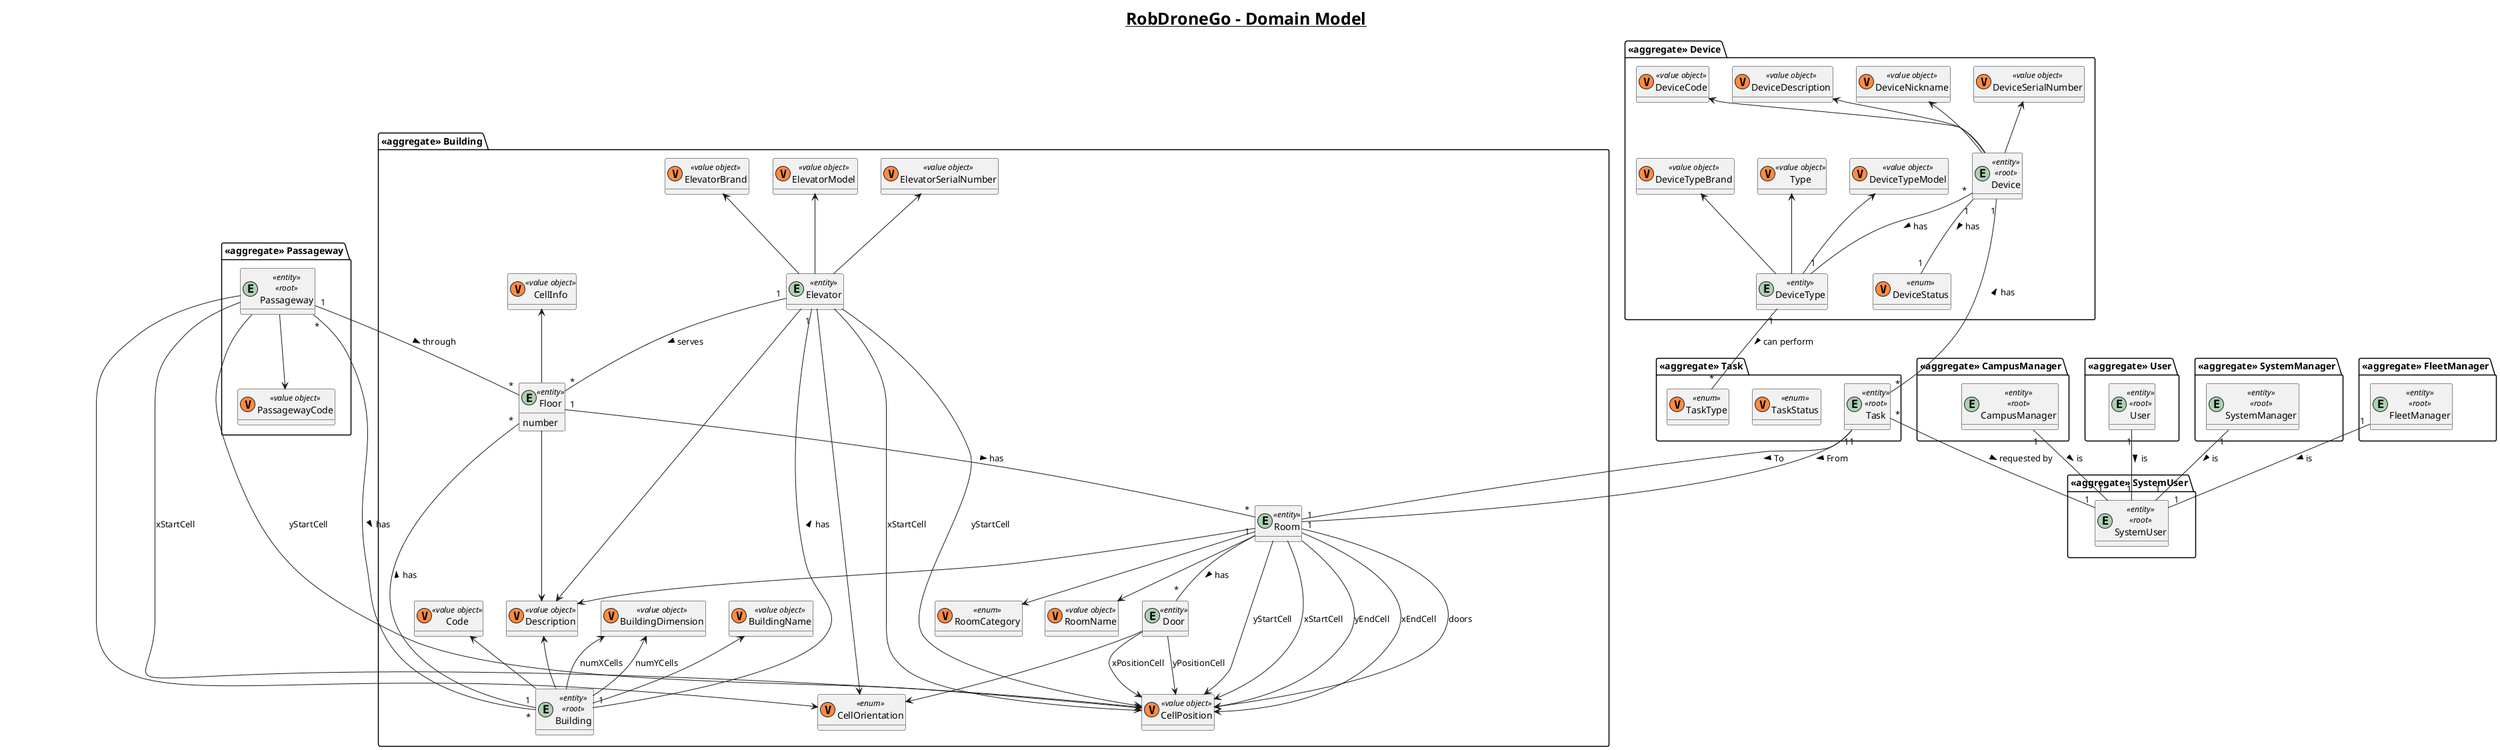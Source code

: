 @startuml

skinparam titleFontSize 25
title <u>RobDroneGo - Domain Model</u>

hide methods
skinparam classAttributeIconSize 0

'Passageway aggregate
package "<<aggregate>> Passageway" {
    entity Passageway <<entity>> <<root>>
    class PassagewayCode <<(V, #FF8B40) value object>>
}

'Building aggregate
package "<<aggregate>> Building" {
    entity Building <<entity>> <<root>>
    class Code <<(V, #FF8B40) value object>>
    class BuildingName <<(V, #FF8B40) value object>>
    class Description <<(V, #FF8B40) value object>>
    class BuildingDimension <<(V, #FF8B40) value object>>

    entity Floor <<entity>> {
        number
    }
    class CellInfo <<(V, #FF8B40) value object>>

    entity Elevator <<entity>>
    class ElevatorBrand <<(V, #FF8B40) value object>>
    class ElevatorModel <<(V, #FF8B40) value object>>
    class ElevatorSerialNumber <<(V, #FF8B40) value object>>

    class CellOrientation <<(V, #FF8B40) enum>>

    class RoomCategory <<(V, #FF8B40) enum>>

    entity Room <<entity>>
    class RoomName <<(V, #FF8B40) value object>>

    entity Door <<entity>>

    class CellPosition <<(V, #FF8B40) value object>>
}

Building -up-> Code
Building -up-> BuildingName
Building -up-> Description
Building -up-> BuildingDimension : numXCells
Building -up-> BuildingDimension : numYCells

Floor -up-> Description
Floor -up-> CellInfo

Room --> RoomName
Room --> RoomCategory
Room --> Description
Room --> CellPosition : yStartCell
Room --> CellPosition : xStartCell
Room --> CellPosition : yEndCell
Room --> CellPosition : xEndCell
Room --> CellPosition : doors

Door --> CellPosition : yPositionCell
Door --> CellPosition : xPositionCell
Door --> CellOrientation

Elevator -up-> Description
Elevator -up-> ElevatorBrand
Elevator -up-> ElevatorModel
Elevator -up-> ElevatorSerialNumber
Elevator --> CellOrientation
Elevator --> CellPosition : xStartCell
Elevator --> CellPosition : yStartCell

Passageway --> PassagewayCode
Passageway --> CellOrientation
Passageway --> CellPosition : xStartCell
Passageway --> CellPosition : yStartCell

Building "1" -- "1" Elevator : has >
Building "1" -- "*" Floor : has >

Elevator "1" -- "*" Floor : serves >

Passageway "*" -- "*" Building : has >
Passageway "1" -- "*" Floor : through >

Floor "1" -- "*" Room : has >

Room "1" -- "*" Door : has >

'Task aggregate
package "<<aggregate>> Task" {
    entity Task <<entity>> <<root>>
    class TaskStatus <<(V, #FF8B40) enum>>
    class TaskType <<(V, #FF8B40) enum>>
}

'Task to Room
Task "1" -- "1" Room : From >
Task "1" -- "1" Room : To >

'Device aggregate
package "<<aggregate>> Device" {
    entity Device <<entity>> <<root>> {
    }
    class DeviceCode <<(V, #FF8B40) value object>>
    class DeviceDescription <<(V, #FF8B40) value object>>
    class DeviceNickname <<(V, #FF8B40) value object>>
    class DeviceSerialNumber <<(V, #FF8B40) value object>>
    class DeviceStatus <<(V, #FF8B40) enum>>

    entity DeviceType <<entity>>
    class Type <<(V, #FF8B40) value object>>
    class DeviceTypeModel <<(V, #FF8B40) value object>>
    class DeviceTypeBrand <<(V, #FF8B40) value object>>
}

Device -up-> DeviceCode
Device -up-> DeviceDescription
Device -up-> DeviceNickname
Device -up-> DeviceSerialNumber

DeviceType -up-> Type
DeviceType -up-> DeviceTypeModel
DeviceType -up-> DeviceTypeBrand

Device "1" -- "1" DeviceStatus : has >
Device "*" -- "1" DeviceType : has >

'Task to Device
Task "*" -- "1" Device : has >

'DeviceType to TaskType
DeviceType "1" -- "*" TaskType : can perform >


'SystemUser aggregate
package "<<aggregate>> SystemUser" {
    entity SystemUser <<entity>> <<root>>
}

'SystemManager aggregate
package "<<aggregate>> SystemManager" {
    entity SystemManager <<entity>> <<root>>
}

'SystemManager to SystemUser
SystemManager "1" -- "1" SystemUser : is >

'FleetManager aggregate
package "<<aggregate>> FleetManager" {
    entity FleetManager <<entity>> <<root>>
}

'FleetManager to SystemUser
FleetManager "1" -- "1" SystemUser : is >

'CampusManager aggregate
package "<<aggregate>> CampusManager" {
    entity CampusManager <<entity>> <<root>>
}

'CampusManager to SystemUser
CampusManager "1" -- "1" SystemUser : is >

'User aggregate
package "<<aggregate>> User" {
    entity User <<entity>> <<root>>
}

'User to SystemUser
User "1" -- "1" SystemUser : is >

'Task to User
Task "*" -- "1" SystemUser : requested by >

@enduml